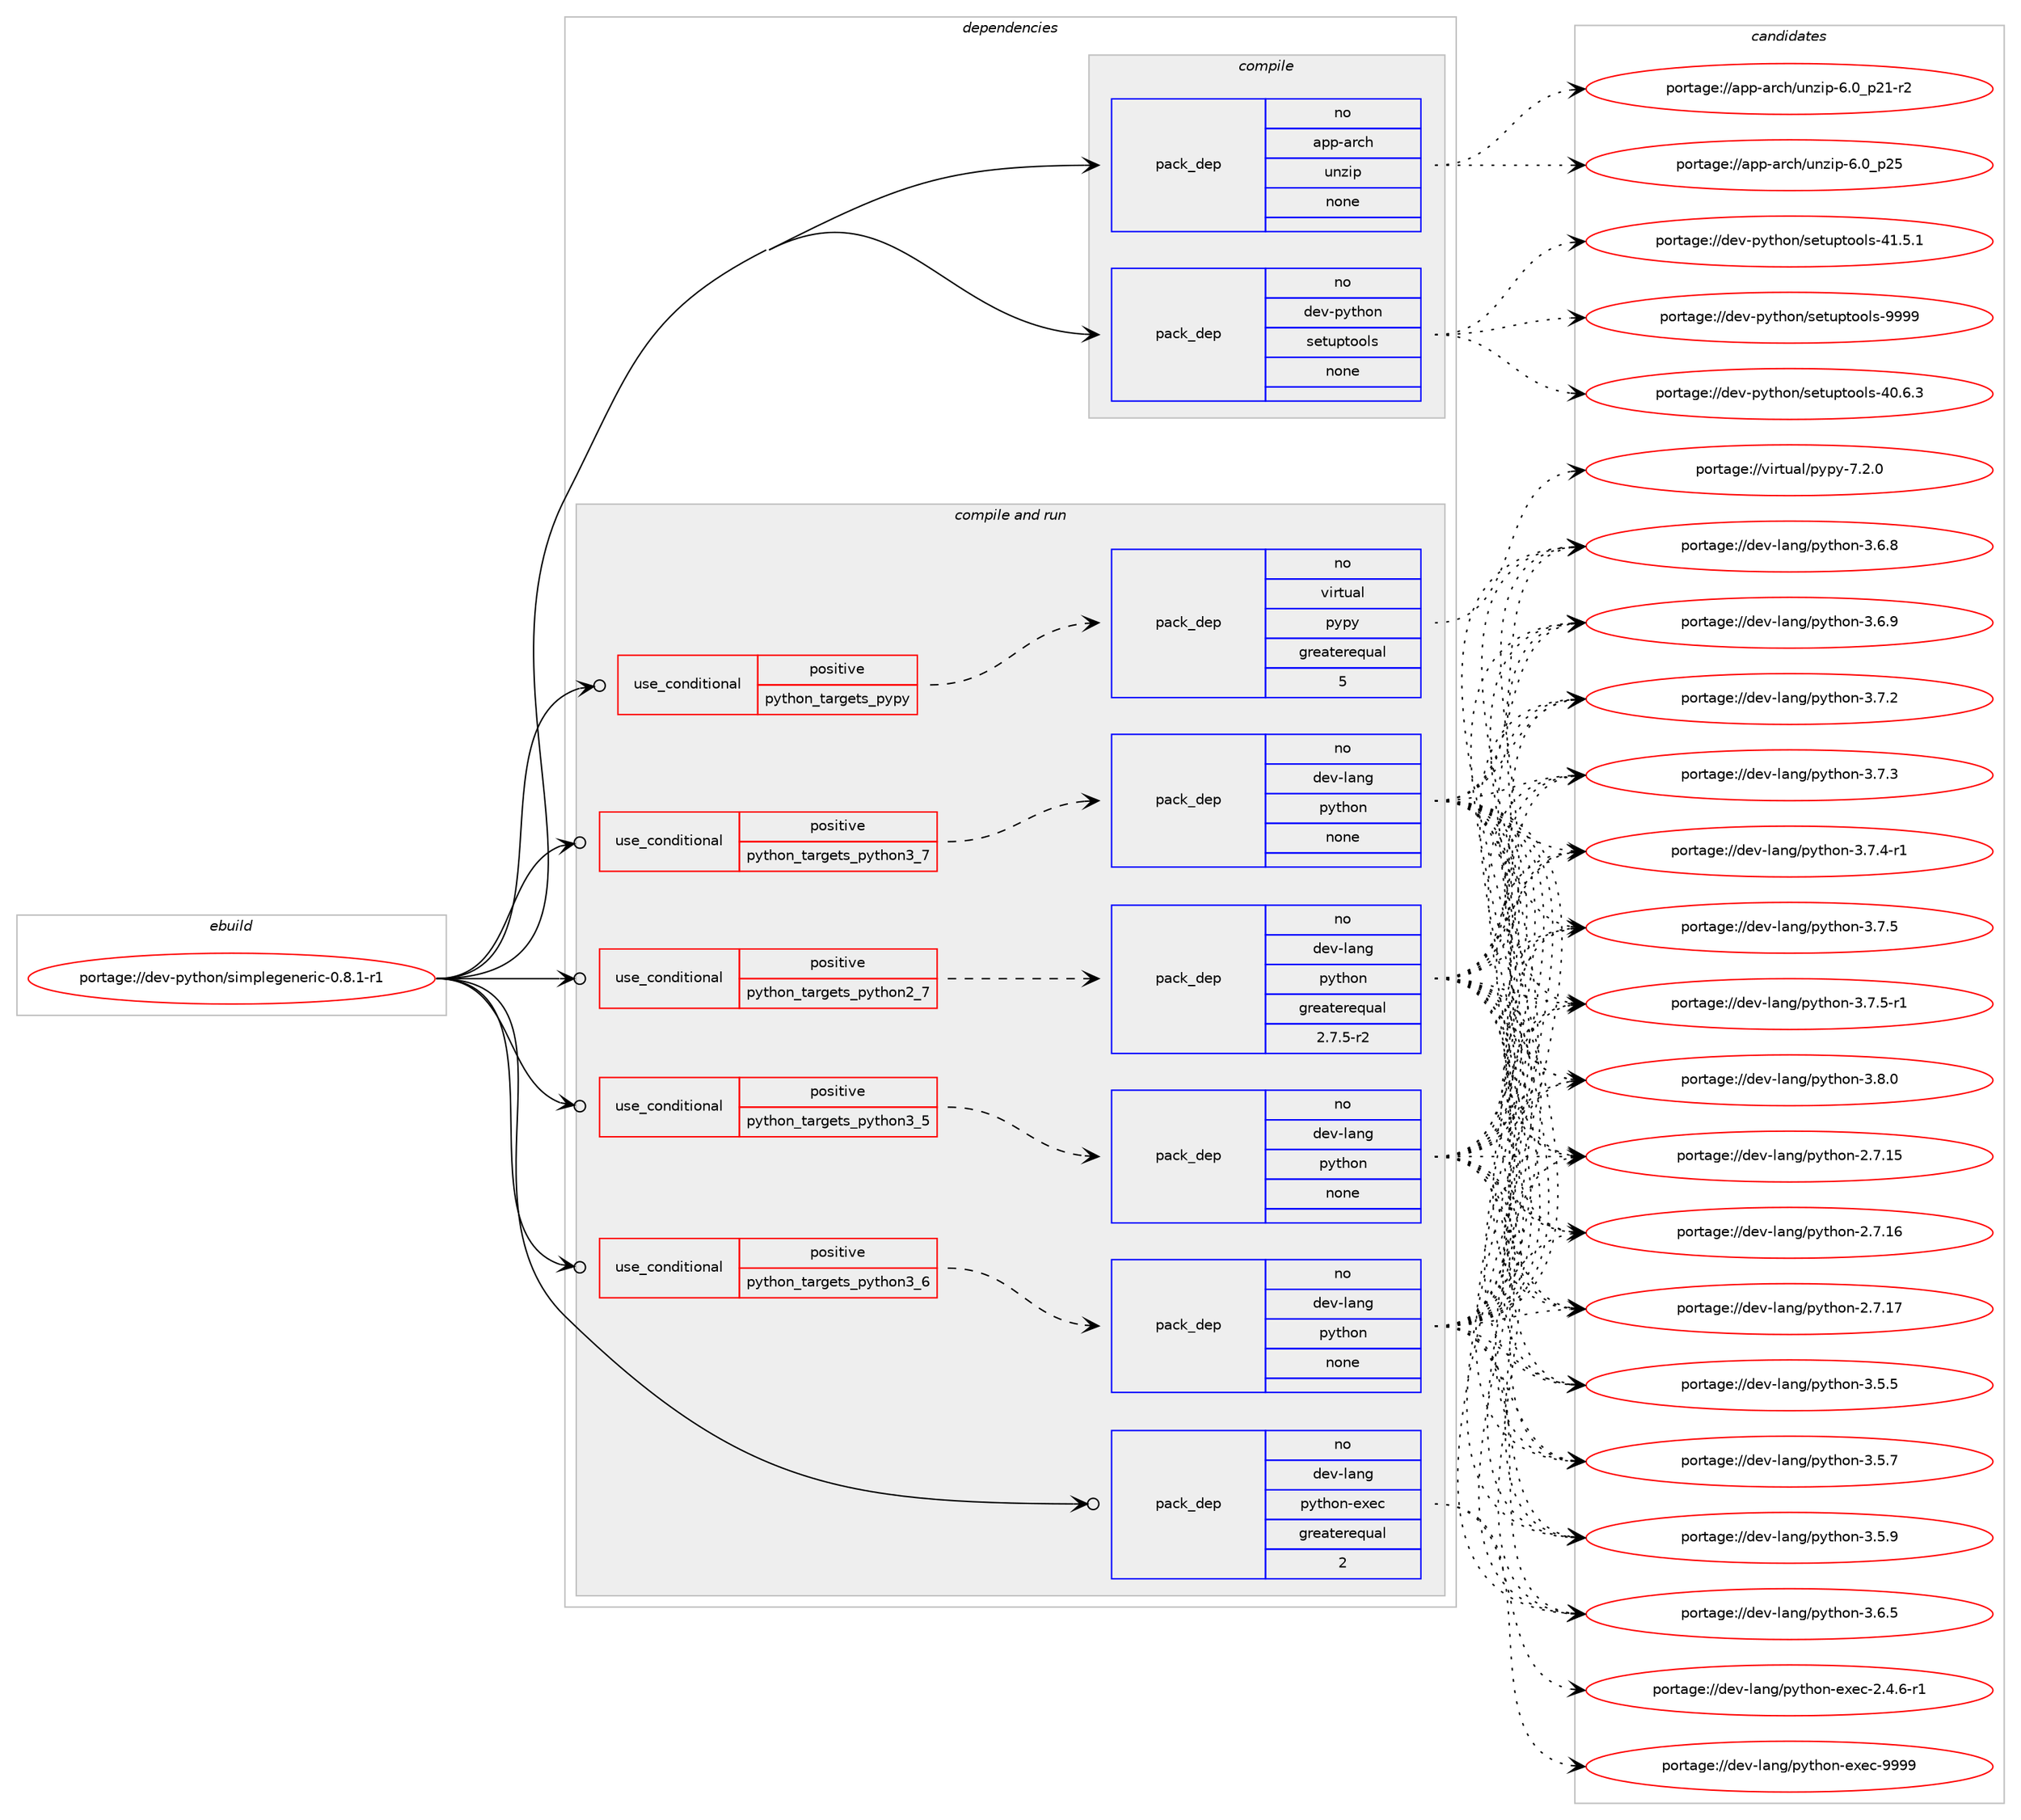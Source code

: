 digraph prolog {

# *************
# Graph options
# *************

newrank=true;
concentrate=true;
compound=true;
graph [rankdir=LR,fontname=Helvetica,fontsize=10,ranksep=1.5];#, ranksep=2.5, nodesep=0.2];
edge  [arrowhead=vee];
node  [fontname=Helvetica,fontsize=10];

# **********
# The ebuild
# **********

subgraph cluster_leftcol {
color=gray;
rank=same;
label=<<i>ebuild</i>>;
id [label="portage://dev-python/simplegeneric-0.8.1-r1", color=red, width=4, href="../dev-python/simplegeneric-0.8.1-r1.svg"];
}

# ****************
# The dependencies
# ****************

subgraph cluster_midcol {
color=gray;
label=<<i>dependencies</i>>;
subgraph cluster_compile {
fillcolor="#eeeeee";
style=filled;
label=<<i>compile</i>>;
subgraph pack130155 {
dependency172192 [label=<<TABLE BORDER="0" CELLBORDER="1" CELLSPACING="0" CELLPADDING="4" WIDTH="220"><TR><TD ROWSPAN="6" CELLPADDING="30">pack_dep</TD></TR><TR><TD WIDTH="110">no</TD></TR><TR><TD>app-arch</TD></TR><TR><TD>unzip</TD></TR><TR><TD>none</TD></TR><TR><TD></TD></TR></TABLE>>, shape=none, color=blue];
}
id:e -> dependency172192:w [weight=20,style="solid",arrowhead="vee"];
subgraph pack130156 {
dependency172193 [label=<<TABLE BORDER="0" CELLBORDER="1" CELLSPACING="0" CELLPADDING="4" WIDTH="220"><TR><TD ROWSPAN="6" CELLPADDING="30">pack_dep</TD></TR><TR><TD WIDTH="110">no</TD></TR><TR><TD>dev-python</TD></TR><TR><TD>setuptools</TD></TR><TR><TD>none</TD></TR><TR><TD></TD></TR></TABLE>>, shape=none, color=blue];
}
id:e -> dependency172193:w [weight=20,style="solid",arrowhead="vee"];
}
subgraph cluster_compileandrun {
fillcolor="#eeeeee";
style=filled;
label=<<i>compile and run</i>>;
subgraph cond38634 {
dependency172194 [label=<<TABLE BORDER="0" CELLBORDER="1" CELLSPACING="0" CELLPADDING="4"><TR><TD ROWSPAN="3" CELLPADDING="10">use_conditional</TD></TR><TR><TD>positive</TD></TR><TR><TD>python_targets_pypy</TD></TR></TABLE>>, shape=none, color=red];
subgraph pack130157 {
dependency172195 [label=<<TABLE BORDER="0" CELLBORDER="1" CELLSPACING="0" CELLPADDING="4" WIDTH="220"><TR><TD ROWSPAN="6" CELLPADDING="30">pack_dep</TD></TR><TR><TD WIDTH="110">no</TD></TR><TR><TD>virtual</TD></TR><TR><TD>pypy</TD></TR><TR><TD>greaterequal</TD></TR><TR><TD>5</TD></TR></TABLE>>, shape=none, color=blue];
}
dependency172194:e -> dependency172195:w [weight=20,style="dashed",arrowhead="vee"];
}
id:e -> dependency172194:w [weight=20,style="solid",arrowhead="odotvee"];
subgraph cond38635 {
dependency172196 [label=<<TABLE BORDER="0" CELLBORDER="1" CELLSPACING="0" CELLPADDING="4"><TR><TD ROWSPAN="3" CELLPADDING="10">use_conditional</TD></TR><TR><TD>positive</TD></TR><TR><TD>python_targets_python2_7</TD></TR></TABLE>>, shape=none, color=red];
subgraph pack130158 {
dependency172197 [label=<<TABLE BORDER="0" CELLBORDER="1" CELLSPACING="0" CELLPADDING="4" WIDTH="220"><TR><TD ROWSPAN="6" CELLPADDING="30">pack_dep</TD></TR><TR><TD WIDTH="110">no</TD></TR><TR><TD>dev-lang</TD></TR><TR><TD>python</TD></TR><TR><TD>greaterequal</TD></TR><TR><TD>2.7.5-r2</TD></TR></TABLE>>, shape=none, color=blue];
}
dependency172196:e -> dependency172197:w [weight=20,style="dashed",arrowhead="vee"];
}
id:e -> dependency172196:w [weight=20,style="solid",arrowhead="odotvee"];
subgraph cond38636 {
dependency172198 [label=<<TABLE BORDER="0" CELLBORDER="1" CELLSPACING="0" CELLPADDING="4"><TR><TD ROWSPAN="3" CELLPADDING="10">use_conditional</TD></TR><TR><TD>positive</TD></TR><TR><TD>python_targets_python3_5</TD></TR></TABLE>>, shape=none, color=red];
subgraph pack130159 {
dependency172199 [label=<<TABLE BORDER="0" CELLBORDER="1" CELLSPACING="0" CELLPADDING="4" WIDTH="220"><TR><TD ROWSPAN="6" CELLPADDING="30">pack_dep</TD></TR><TR><TD WIDTH="110">no</TD></TR><TR><TD>dev-lang</TD></TR><TR><TD>python</TD></TR><TR><TD>none</TD></TR><TR><TD></TD></TR></TABLE>>, shape=none, color=blue];
}
dependency172198:e -> dependency172199:w [weight=20,style="dashed",arrowhead="vee"];
}
id:e -> dependency172198:w [weight=20,style="solid",arrowhead="odotvee"];
subgraph cond38637 {
dependency172200 [label=<<TABLE BORDER="0" CELLBORDER="1" CELLSPACING="0" CELLPADDING="4"><TR><TD ROWSPAN="3" CELLPADDING="10">use_conditional</TD></TR><TR><TD>positive</TD></TR><TR><TD>python_targets_python3_6</TD></TR></TABLE>>, shape=none, color=red];
subgraph pack130160 {
dependency172201 [label=<<TABLE BORDER="0" CELLBORDER="1" CELLSPACING="0" CELLPADDING="4" WIDTH="220"><TR><TD ROWSPAN="6" CELLPADDING="30">pack_dep</TD></TR><TR><TD WIDTH="110">no</TD></TR><TR><TD>dev-lang</TD></TR><TR><TD>python</TD></TR><TR><TD>none</TD></TR><TR><TD></TD></TR></TABLE>>, shape=none, color=blue];
}
dependency172200:e -> dependency172201:w [weight=20,style="dashed",arrowhead="vee"];
}
id:e -> dependency172200:w [weight=20,style="solid",arrowhead="odotvee"];
subgraph cond38638 {
dependency172202 [label=<<TABLE BORDER="0" CELLBORDER="1" CELLSPACING="0" CELLPADDING="4"><TR><TD ROWSPAN="3" CELLPADDING="10">use_conditional</TD></TR><TR><TD>positive</TD></TR><TR><TD>python_targets_python3_7</TD></TR></TABLE>>, shape=none, color=red];
subgraph pack130161 {
dependency172203 [label=<<TABLE BORDER="0" CELLBORDER="1" CELLSPACING="0" CELLPADDING="4" WIDTH="220"><TR><TD ROWSPAN="6" CELLPADDING="30">pack_dep</TD></TR><TR><TD WIDTH="110">no</TD></TR><TR><TD>dev-lang</TD></TR><TR><TD>python</TD></TR><TR><TD>none</TD></TR><TR><TD></TD></TR></TABLE>>, shape=none, color=blue];
}
dependency172202:e -> dependency172203:w [weight=20,style="dashed",arrowhead="vee"];
}
id:e -> dependency172202:w [weight=20,style="solid",arrowhead="odotvee"];
subgraph pack130162 {
dependency172204 [label=<<TABLE BORDER="0" CELLBORDER="1" CELLSPACING="0" CELLPADDING="4" WIDTH="220"><TR><TD ROWSPAN="6" CELLPADDING="30">pack_dep</TD></TR><TR><TD WIDTH="110">no</TD></TR><TR><TD>dev-lang</TD></TR><TR><TD>python-exec</TD></TR><TR><TD>greaterequal</TD></TR><TR><TD>2</TD></TR></TABLE>>, shape=none, color=blue];
}
id:e -> dependency172204:w [weight=20,style="solid",arrowhead="odotvee"];
}
subgraph cluster_run {
fillcolor="#eeeeee";
style=filled;
label=<<i>run</i>>;
}
}

# **************
# The candidates
# **************

subgraph cluster_choices {
rank=same;
color=gray;
label=<<i>candidates</i>>;

subgraph choice130155 {
color=black;
nodesep=1;
choiceportage9711211245971149910447117110122105112455446489511250494511450 [label="portage://app-arch/unzip-6.0_p21-r2", color=red, width=4,href="../app-arch/unzip-6.0_p21-r2.svg"];
choiceportage971121124597114991044711711012210511245544648951125053 [label="portage://app-arch/unzip-6.0_p25", color=red, width=4,href="../app-arch/unzip-6.0_p25.svg"];
dependency172192:e -> choiceportage9711211245971149910447117110122105112455446489511250494511450:w [style=dotted,weight="100"];
dependency172192:e -> choiceportage971121124597114991044711711012210511245544648951125053:w [style=dotted,weight="100"];
}
subgraph choice130156 {
color=black;
nodesep=1;
choiceportage100101118451121211161041111104711510111611711211611111110811545524846544651 [label="portage://dev-python/setuptools-40.6.3", color=red, width=4,href="../dev-python/setuptools-40.6.3.svg"];
choiceportage100101118451121211161041111104711510111611711211611111110811545524946534649 [label="portage://dev-python/setuptools-41.5.1", color=red, width=4,href="../dev-python/setuptools-41.5.1.svg"];
choiceportage10010111845112121116104111110471151011161171121161111111081154557575757 [label="portage://dev-python/setuptools-9999", color=red, width=4,href="../dev-python/setuptools-9999.svg"];
dependency172193:e -> choiceportage100101118451121211161041111104711510111611711211611111110811545524846544651:w [style=dotted,weight="100"];
dependency172193:e -> choiceportage100101118451121211161041111104711510111611711211611111110811545524946534649:w [style=dotted,weight="100"];
dependency172193:e -> choiceportage10010111845112121116104111110471151011161171121161111111081154557575757:w [style=dotted,weight="100"];
}
subgraph choice130157 {
color=black;
nodesep=1;
choiceportage1181051141161179710847112121112121455546504648 [label="portage://virtual/pypy-7.2.0", color=red, width=4,href="../virtual/pypy-7.2.0.svg"];
dependency172195:e -> choiceportage1181051141161179710847112121112121455546504648:w [style=dotted,weight="100"];
}
subgraph choice130158 {
color=black;
nodesep=1;
choiceportage10010111845108971101034711212111610411111045504655464953 [label="portage://dev-lang/python-2.7.15", color=red, width=4,href="../dev-lang/python-2.7.15.svg"];
choiceportage10010111845108971101034711212111610411111045504655464954 [label="portage://dev-lang/python-2.7.16", color=red, width=4,href="../dev-lang/python-2.7.16.svg"];
choiceportage10010111845108971101034711212111610411111045504655464955 [label="portage://dev-lang/python-2.7.17", color=red, width=4,href="../dev-lang/python-2.7.17.svg"];
choiceportage100101118451089711010347112121116104111110455146534653 [label="portage://dev-lang/python-3.5.5", color=red, width=4,href="../dev-lang/python-3.5.5.svg"];
choiceportage100101118451089711010347112121116104111110455146534655 [label="portage://dev-lang/python-3.5.7", color=red, width=4,href="../dev-lang/python-3.5.7.svg"];
choiceportage100101118451089711010347112121116104111110455146534657 [label="portage://dev-lang/python-3.5.9", color=red, width=4,href="../dev-lang/python-3.5.9.svg"];
choiceportage100101118451089711010347112121116104111110455146544653 [label="portage://dev-lang/python-3.6.5", color=red, width=4,href="../dev-lang/python-3.6.5.svg"];
choiceportage100101118451089711010347112121116104111110455146544656 [label="portage://dev-lang/python-3.6.8", color=red, width=4,href="../dev-lang/python-3.6.8.svg"];
choiceportage100101118451089711010347112121116104111110455146544657 [label="portage://dev-lang/python-3.6.9", color=red, width=4,href="../dev-lang/python-3.6.9.svg"];
choiceportage100101118451089711010347112121116104111110455146554650 [label="portage://dev-lang/python-3.7.2", color=red, width=4,href="../dev-lang/python-3.7.2.svg"];
choiceportage100101118451089711010347112121116104111110455146554651 [label="portage://dev-lang/python-3.7.3", color=red, width=4,href="../dev-lang/python-3.7.3.svg"];
choiceportage1001011184510897110103471121211161041111104551465546524511449 [label="portage://dev-lang/python-3.7.4-r1", color=red, width=4,href="../dev-lang/python-3.7.4-r1.svg"];
choiceportage100101118451089711010347112121116104111110455146554653 [label="portage://dev-lang/python-3.7.5", color=red, width=4,href="../dev-lang/python-3.7.5.svg"];
choiceportage1001011184510897110103471121211161041111104551465546534511449 [label="portage://dev-lang/python-3.7.5-r1", color=red, width=4,href="../dev-lang/python-3.7.5-r1.svg"];
choiceportage100101118451089711010347112121116104111110455146564648 [label="portage://dev-lang/python-3.8.0", color=red, width=4,href="../dev-lang/python-3.8.0.svg"];
dependency172197:e -> choiceportage10010111845108971101034711212111610411111045504655464953:w [style=dotted,weight="100"];
dependency172197:e -> choiceportage10010111845108971101034711212111610411111045504655464954:w [style=dotted,weight="100"];
dependency172197:e -> choiceportage10010111845108971101034711212111610411111045504655464955:w [style=dotted,weight="100"];
dependency172197:e -> choiceportage100101118451089711010347112121116104111110455146534653:w [style=dotted,weight="100"];
dependency172197:e -> choiceportage100101118451089711010347112121116104111110455146534655:w [style=dotted,weight="100"];
dependency172197:e -> choiceportage100101118451089711010347112121116104111110455146534657:w [style=dotted,weight="100"];
dependency172197:e -> choiceportage100101118451089711010347112121116104111110455146544653:w [style=dotted,weight="100"];
dependency172197:e -> choiceportage100101118451089711010347112121116104111110455146544656:w [style=dotted,weight="100"];
dependency172197:e -> choiceportage100101118451089711010347112121116104111110455146544657:w [style=dotted,weight="100"];
dependency172197:e -> choiceportage100101118451089711010347112121116104111110455146554650:w [style=dotted,weight="100"];
dependency172197:e -> choiceportage100101118451089711010347112121116104111110455146554651:w [style=dotted,weight="100"];
dependency172197:e -> choiceportage1001011184510897110103471121211161041111104551465546524511449:w [style=dotted,weight="100"];
dependency172197:e -> choiceportage100101118451089711010347112121116104111110455146554653:w [style=dotted,weight="100"];
dependency172197:e -> choiceportage1001011184510897110103471121211161041111104551465546534511449:w [style=dotted,weight="100"];
dependency172197:e -> choiceportage100101118451089711010347112121116104111110455146564648:w [style=dotted,weight="100"];
}
subgraph choice130159 {
color=black;
nodesep=1;
choiceportage10010111845108971101034711212111610411111045504655464953 [label="portage://dev-lang/python-2.7.15", color=red, width=4,href="../dev-lang/python-2.7.15.svg"];
choiceportage10010111845108971101034711212111610411111045504655464954 [label="portage://dev-lang/python-2.7.16", color=red, width=4,href="../dev-lang/python-2.7.16.svg"];
choiceportage10010111845108971101034711212111610411111045504655464955 [label="portage://dev-lang/python-2.7.17", color=red, width=4,href="../dev-lang/python-2.7.17.svg"];
choiceportage100101118451089711010347112121116104111110455146534653 [label="portage://dev-lang/python-3.5.5", color=red, width=4,href="../dev-lang/python-3.5.5.svg"];
choiceportage100101118451089711010347112121116104111110455146534655 [label="portage://dev-lang/python-3.5.7", color=red, width=4,href="../dev-lang/python-3.5.7.svg"];
choiceportage100101118451089711010347112121116104111110455146534657 [label="portage://dev-lang/python-3.5.9", color=red, width=4,href="../dev-lang/python-3.5.9.svg"];
choiceportage100101118451089711010347112121116104111110455146544653 [label="portage://dev-lang/python-3.6.5", color=red, width=4,href="../dev-lang/python-3.6.5.svg"];
choiceportage100101118451089711010347112121116104111110455146544656 [label="portage://dev-lang/python-3.6.8", color=red, width=4,href="../dev-lang/python-3.6.8.svg"];
choiceportage100101118451089711010347112121116104111110455146544657 [label="portage://dev-lang/python-3.6.9", color=red, width=4,href="../dev-lang/python-3.6.9.svg"];
choiceportage100101118451089711010347112121116104111110455146554650 [label="portage://dev-lang/python-3.7.2", color=red, width=4,href="../dev-lang/python-3.7.2.svg"];
choiceportage100101118451089711010347112121116104111110455146554651 [label="portage://dev-lang/python-3.7.3", color=red, width=4,href="../dev-lang/python-3.7.3.svg"];
choiceportage1001011184510897110103471121211161041111104551465546524511449 [label="portage://dev-lang/python-3.7.4-r1", color=red, width=4,href="../dev-lang/python-3.7.4-r1.svg"];
choiceportage100101118451089711010347112121116104111110455146554653 [label="portage://dev-lang/python-3.7.5", color=red, width=4,href="../dev-lang/python-3.7.5.svg"];
choiceportage1001011184510897110103471121211161041111104551465546534511449 [label="portage://dev-lang/python-3.7.5-r1", color=red, width=4,href="../dev-lang/python-3.7.5-r1.svg"];
choiceportage100101118451089711010347112121116104111110455146564648 [label="portage://dev-lang/python-3.8.0", color=red, width=4,href="../dev-lang/python-3.8.0.svg"];
dependency172199:e -> choiceportage10010111845108971101034711212111610411111045504655464953:w [style=dotted,weight="100"];
dependency172199:e -> choiceportage10010111845108971101034711212111610411111045504655464954:w [style=dotted,weight="100"];
dependency172199:e -> choiceportage10010111845108971101034711212111610411111045504655464955:w [style=dotted,weight="100"];
dependency172199:e -> choiceportage100101118451089711010347112121116104111110455146534653:w [style=dotted,weight="100"];
dependency172199:e -> choiceportage100101118451089711010347112121116104111110455146534655:w [style=dotted,weight="100"];
dependency172199:e -> choiceportage100101118451089711010347112121116104111110455146534657:w [style=dotted,weight="100"];
dependency172199:e -> choiceportage100101118451089711010347112121116104111110455146544653:w [style=dotted,weight="100"];
dependency172199:e -> choiceportage100101118451089711010347112121116104111110455146544656:w [style=dotted,weight="100"];
dependency172199:e -> choiceportage100101118451089711010347112121116104111110455146544657:w [style=dotted,weight="100"];
dependency172199:e -> choiceportage100101118451089711010347112121116104111110455146554650:w [style=dotted,weight="100"];
dependency172199:e -> choiceportage100101118451089711010347112121116104111110455146554651:w [style=dotted,weight="100"];
dependency172199:e -> choiceportage1001011184510897110103471121211161041111104551465546524511449:w [style=dotted,weight="100"];
dependency172199:e -> choiceportage100101118451089711010347112121116104111110455146554653:w [style=dotted,weight="100"];
dependency172199:e -> choiceportage1001011184510897110103471121211161041111104551465546534511449:w [style=dotted,weight="100"];
dependency172199:e -> choiceportage100101118451089711010347112121116104111110455146564648:w [style=dotted,weight="100"];
}
subgraph choice130160 {
color=black;
nodesep=1;
choiceportage10010111845108971101034711212111610411111045504655464953 [label="portage://dev-lang/python-2.7.15", color=red, width=4,href="../dev-lang/python-2.7.15.svg"];
choiceportage10010111845108971101034711212111610411111045504655464954 [label="portage://dev-lang/python-2.7.16", color=red, width=4,href="../dev-lang/python-2.7.16.svg"];
choiceportage10010111845108971101034711212111610411111045504655464955 [label="portage://dev-lang/python-2.7.17", color=red, width=4,href="../dev-lang/python-2.7.17.svg"];
choiceportage100101118451089711010347112121116104111110455146534653 [label="portage://dev-lang/python-3.5.5", color=red, width=4,href="../dev-lang/python-3.5.5.svg"];
choiceportage100101118451089711010347112121116104111110455146534655 [label="portage://dev-lang/python-3.5.7", color=red, width=4,href="../dev-lang/python-3.5.7.svg"];
choiceportage100101118451089711010347112121116104111110455146534657 [label="portage://dev-lang/python-3.5.9", color=red, width=4,href="../dev-lang/python-3.5.9.svg"];
choiceportage100101118451089711010347112121116104111110455146544653 [label="portage://dev-lang/python-3.6.5", color=red, width=4,href="../dev-lang/python-3.6.5.svg"];
choiceportage100101118451089711010347112121116104111110455146544656 [label="portage://dev-lang/python-3.6.8", color=red, width=4,href="../dev-lang/python-3.6.8.svg"];
choiceportage100101118451089711010347112121116104111110455146544657 [label="portage://dev-lang/python-3.6.9", color=red, width=4,href="../dev-lang/python-3.6.9.svg"];
choiceportage100101118451089711010347112121116104111110455146554650 [label="portage://dev-lang/python-3.7.2", color=red, width=4,href="../dev-lang/python-3.7.2.svg"];
choiceportage100101118451089711010347112121116104111110455146554651 [label="portage://dev-lang/python-3.7.3", color=red, width=4,href="../dev-lang/python-3.7.3.svg"];
choiceportage1001011184510897110103471121211161041111104551465546524511449 [label="portage://dev-lang/python-3.7.4-r1", color=red, width=4,href="../dev-lang/python-3.7.4-r1.svg"];
choiceportage100101118451089711010347112121116104111110455146554653 [label="portage://dev-lang/python-3.7.5", color=red, width=4,href="../dev-lang/python-3.7.5.svg"];
choiceportage1001011184510897110103471121211161041111104551465546534511449 [label="portage://dev-lang/python-3.7.5-r1", color=red, width=4,href="../dev-lang/python-3.7.5-r1.svg"];
choiceportage100101118451089711010347112121116104111110455146564648 [label="portage://dev-lang/python-3.8.0", color=red, width=4,href="../dev-lang/python-3.8.0.svg"];
dependency172201:e -> choiceportage10010111845108971101034711212111610411111045504655464953:w [style=dotted,weight="100"];
dependency172201:e -> choiceportage10010111845108971101034711212111610411111045504655464954:w [style=dotted,weight="100"];
dependency172201:e -> choiceportage10010111845108971101034711212111610411111045504655464955:w [style=dotted,weight="100"];
dependency172201:e -> choiceportage100101118451089711010347112121116104111110455146534653:w [style=dotted,weight="100"];
dependency172201:e -> choiceportage100101118451089711010347112121116104111110455146534655:w [style=dotted,weight="100"];
dependency172201:e -> choiceportage100101118451089711010347112121116104111110455146534657:w [style=dotted,weight="100"];
dependency172201:e -> choiceportage100101118451089711010347112121116104111110455146544653:w [style=dotted,weight="100"];
dependency172201:e -> choiceportage100101118451089711010347112121116104111110455146544656:w [style=dotted,weight="100"];
dependency172201:e -> choiceportage100101118451089711010347112121116104111110455146544657:w [style=dotted,weight="100"];
dependency172201:e -> choiceportage100101118451089711010347112121116104111110455146554650:w [style=dotted,weight="100"];
dependency172201:e -> choiceportage100101118451089711010347112121116104111110455146554651:w [style=dotted,weight="100"];
dependency172201:e -> choiceportage1001011184510897110103471121211161041111104551465546524511449:w [style=dotted,weight="100"];
dependency172201:e -> choiceportage100101118451089711010347112121116104111110455146554653:w [style=dotted,weight="100"];
dependency172201:e -> choiceportage1001011184510897110103471121211161041111104551465546534511449:w [style=dotted,weight="100"];
dependency172201:e -> choiceportage100101118451089711010347112121116104111110455146564648:w [style=dotted,weight="100"];
}
subgraph choice130161 {
color=black;
nodesep=1;
choiceportage10010111845108971101034711212111610411111045504655464953 [label="portage://dev-lang/python-2.7.15", color=red, width=4,href="../dev-lang/python-2.7.15.svg"];
choiceportage10010111845108971101034711212111610411111045504655464954 [label="portage://dev-lang/python-2.7.16", color=red, width=4,href="../dev-lang/python-2.7.16.svg"];
choiceportage10010111845108971101034711212111610411111045504655464955 [label="portage://dev-lang/python-2.7.17", color=red, width=4,href="../dev-lang/python-2.7.17.svg"];
choiceportage100101118451089711010347112121116104111110455146534653 [label="portage://dev-lang/python-3.5.5", color=red, width=4,href="../dev-lang/python-3.5.5.svg"];
choiceportage100101118451089711010347112121116104111110455146534655 [label="portage://dev-lang/python-3.5.7", color=red, width=4,href="../dev-lang/python-3.5.7.svg"];
choiceportage100101118451089711010347112121116104111110455146534657 [label="portage://dev-lang/python-3.5.9", color=red, width=4,href="../dev-lang/python-3.5.9.svg"];
choiceportage100101118451089711010347112121116104111110455146544653 [label="portage://dev-lang/python-3.6.5", color=red, width=4,href="../dev-lang/python-3.6.5.svg"];
choiceportage100101118451089711010347112121116104111110455146544656 [label="portage://dev-lang/python-3.6.8", color=red, width=4,href="../dev-lang/python-3.6.8.svg"];
choiceportage100101118451089711010347112121116104111110455146544657 [label="portage://dev-lang/python-3.6.9", color=red, width=4,href="../dev-lang/python-3.6.9.svg"];
choiceportage100101118451089711010347112121116104111110455146554650 [label="portage://dev-lang/python-3.7.2", color=red, width=4,href="../dev-lang/python-3.7.2.svg"];
choiceportage100101118451089711010347112121116104111110455146554651 [label="portage://dev-lang/python-3.7.3", color=red, width=4,href="../dev-lang/python-3.7.3.svg"];
choiceportage1001011184510897110103471121211161041111104551465546524511449 [label="portage://dev-lang/python-3.7.4-r1", color=red, width=4,href="../dev-lang/python-3.7.4-r1.svg"];
choiceportage100101118451089711010347112121116104111110455146554653 [label="portage://dev-lang/python-3.7.5", color=red, width=4,href="../dev-lang/python-3.7.5.svg"];
choiceportage1001011184510897110103471121211161041111104551465546534511449 [label="portage://dev-lang/python-3.7.5-r1", color=red, width=4,href="../dev-lang/python-3.7.5-r1.svg"];
choiceportage100101118451089711010347112121116104111110455146564648 [label="portage://dev-lang/python-3.8.0", color=red, width=4,href="../dev-lang/python-3.8.0.svg"];
dependency172203:e -> choiceportage10010111845108971101034711212111610411111045504655464953:w [style=dotted,weight="100"];
dependency172203:e -> choiceportage10010111845108971101034711212111610411111045504655464954:w [style=dotted,weight="100"];
dependency172203:e -> choiceportage10010111845108971101034711212111610411111045504655464955:w [style=dotted,weight="100"];
dependency172203:e -> choiceportage100101118451089711010347112121116104111110455146534653:w [style=dotted,weight="100"];
dependency172203:e -> choiceportage100101118451089711010347112121116104111110455146534655:w [style=dotted,weight="100"];
dependency172203:e -> choiceportage100101118451089711010347112121116104111110455146534657:w [style=dotted,weight="100"];
dependency172203:e -> choiceportage100101118451089711010347112121116104111110455146544653:w [style=dotted,weight="100"];
dependency172203:e -> choiceportage100101118451089711010347112121116104111110455146544656:w [style=dotted,weight="100"];
dependency172203:e -> choiceportage100101118451089711010347112121116104111110455146544657:w [style=dotted,weight="100"];
dependency172203:e -> choiceportage100101118451089711010347112121116104111110455146554650:w [style=dotted,weight="100"];
dependency172203:e -> choiceportage100101118451089711010347112121116104111110455146554651:w [style=dotted,weight="100"];
dependency172203:e -> choiceportage1001011184510897110103471121211161041111104551465546524511449:w [style=dotted,weight="100"];
dependency172203:e -> choiceportage100101118451089711010347112121116104111110455146554653:w [style=dotted,weight="100"];
dependency172203:e -> choiceportage1001011184510897110103471121211161041111104551465546534511449:w [style=dotted,weight="100"];
dependency172203:e -> choiceportage100101118451089711010347112121116104111110455146564648:w [style=dotted,weight="100"];
}
subgraph choice130162 {
color=black;
nodesep=1;
choiceportage10010111845108971101034711212111610411111045101120101994550465246544511449 [label="portage://dev-lang/python-exec-2.4.6-r1", color=red, width=4,href="../dev-lang/python-exec-2.4.6-r1.svg"];
choiceportage10010111845108971101034711212111610411111045101120101994557575757 [label="portage://dev-lang/python-exec-9999", color=red, width=4,href="../dev-lang/python-exec-9999.svg"];
dependency172204:e -> choiceportage10010111845108971101034711212111610411111045101120101994550465246544511449:w [style=dotted,weight="100"];
dependency172204:e -> choiceportage10010111845108971101034711212111610411111045101120101994557575757:w [style=dotted,weight="100"];
}
}

}
